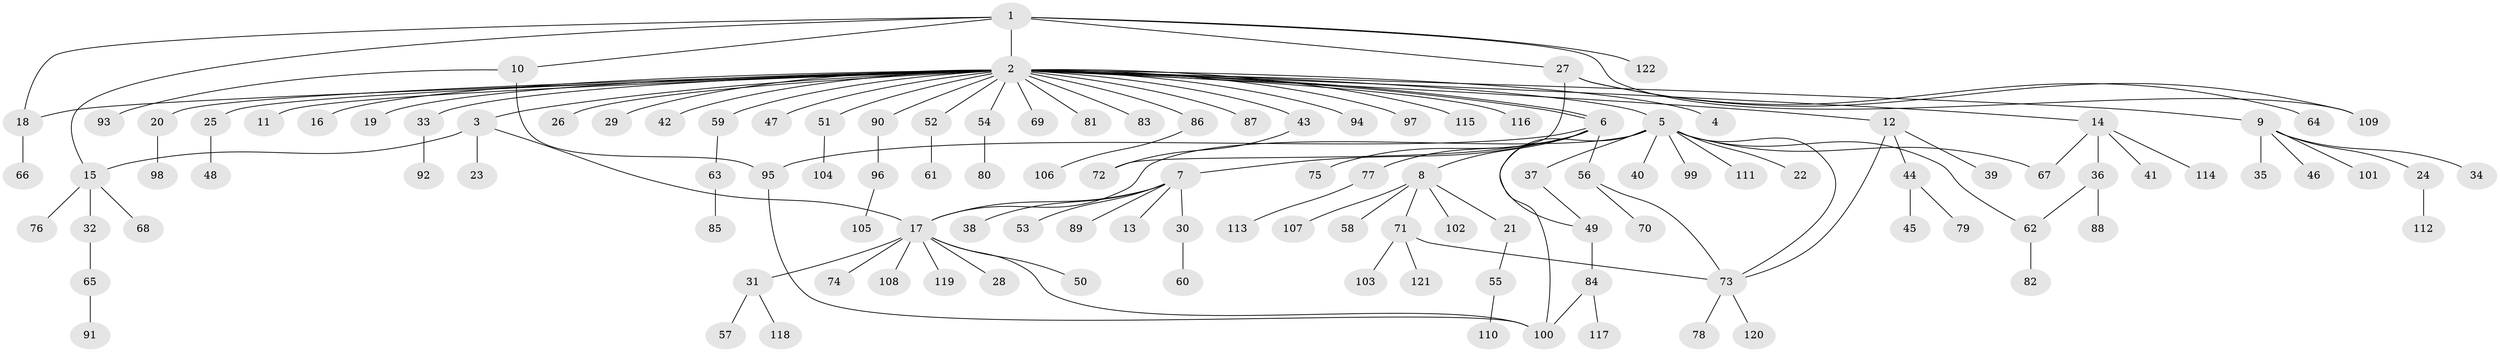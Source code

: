 // coarse degree distribution, {1: 0.8524590163934426, 2: 0.03278688524590164, 10: 0.01639344262295082, 9: 0.04918032786885246, 30: 0.01639344262295082, 3: 0.01639344262295082, 4: 0.01639344262295082}
// Generated by graph-tools (version 1.1) at 2025/51/03/04/25 21:51:04]
// undirected, 122 vertices, 138 edges
graph export_dot {
graph [start="1"]
  node [color=gray90,style=filled];
  1;
  2;
  3;
  4;
  5;
  6;
  7;
  8;
  9;
  10;
  11;
  12;
  13;
  14;
  15;
  16;
  17;
  18;
  19;
  20;
  21;
  22;
  23;
  24;
  25;
  26;
  27;
  28;
  29;
  30;
  31;
  32;
  33;
  34;
  35;
  36;
  37;
  38;
  39;
  40;
  41;
  42;
  43;
  44;
  45;
  46;
  47;
  48;
  49;
  50;
  51;
  52;
  53;
  54;
  55;
  56;
  57;
  58;
  59;
  60;
  61;
  62;
  63;
  64;
  65;
  66;
  67;
  68;
  69;
  70;
  71;
  72;
  73;
  74;
  75;
  76;
  77;
  78;
  79;
  80;
  81;
  82;
  83;
  84;
  85;
  86;
  87;
  88;
  89;
  90;
  91;
  92;
  93;
  94;
  95;
  96;
  97;
  98;
  99;
  100;
  101;
  102;
  103;
  104;
  105;
  106;
  107;
  108;
  109;
  110;
  111;
  112;
  113;
  114;
  115;
  116;
  117;
  118;
  119;
  120;
  121;
  122;
  1 -- 2;
  1 -- 10;
  1 -- 15;
  1 -- 18;
  1 -- 27;
  1 -- 109;
  1 -- 122;
  2 -- 3;
  2 -- 4;
  2 -- 5;
  2 -- 6;
  2 -- 6;
  2 -- 9;
  2 -- 11;
  2 -- 12;
  2 -- 14;
  2 -- 16;
  2 -- 18;
  2 -- 19;
  2 -- 20;
  2 -- 25;
  2 -- 26;
  2 -- 29;
  2 -- 33;
  2 -- 42;
  2 -- 43;
  2 -- 47;
  2 -- 51;
  2 -- 52;
  2 -- 54;
  2 -- 59;
  2 -- 69;
  2 -- 81;
  2 -- 83;
  2 -- 86;
  2 -- 87;
  2 -- 90;
  2 -- 94;
  2 -- 97;
  2 -- 115;
  2 -- 116;
  3 -- 15;
  3 -- 17;
  3 -- 23;
  5 -- 17;
  5 -- 22;
  5 -- 37;
  5 -- 40;
  5 -- 62;
  5 -- 67;
  5 -- 73;
  5 -- 99;
  5 -- 100;
  5 -- 111;
  6 -- 7;
  6 -- 8;
  6 -- 49;
  6 -- 56;
  6 -- 75;
  6 -- 77;
  6 -- 95;
  7 -- 13;
  7 -- 17;
  7 -- 30;
  7 -- 38;
  7 -- 53;
  7 -- 89;
  8 -- 21;
  8 -- 58;
  8 -- 71;
  8 -- 102;
  8 -- 107;
  9 -- 24;
  9 -- 34;
  9 -- 35;
  9 -- 46;
  9 -- 101;
  10 -- 93;
  10 -- 95;
  12 -- 39;
  12 -- 44;
  12 -- 73;
  14 -- 36;
  14 -- 41;
  14 -- 67;
  14 -- 114;
  15 -- 32;
  15 -- 68;
  15 -- 76;
  17 -- 28;
  17 -- 31;
  17 -- 50;
  17 -- 74;
  17 -- 100;
  17 -- 108;
  17 -- 119;
  18 -- 66;
  20 -- 98;
  21 -- 55;
  24 -- 112;
  25 -- 48;
  27 -- 64;
  27 -- 72;
  27 -- 109;
  30 -- 60;
  31 -- 57;
  31 -- 118;
  32 -- 65;
  33 -- 92;
  36 -- 62;
  36 -- 88;
  37 -- 49;
  43 -- 72;
  44 -- 45;
  44 -- 79;
  49 -- 84;
  51 -- 104;
  52 -- 61;
  54 -- 80;
  55 -- 110;
  56 -- 70;
  56 -- 73;
  59 -- 63;
  62 -- 82;
  63 -- 85;
  65 -- 91;
  71 -- 73;
  71 -- 103;
  71 -- 121;
  73 -- 78;
  73 -- 120;
  77 -- 113;
  84 -- 100;
  84 -- 117;
  86 -- 106;
  90 -- 96;
  95 -- 100;
  96 -- 105;
}
